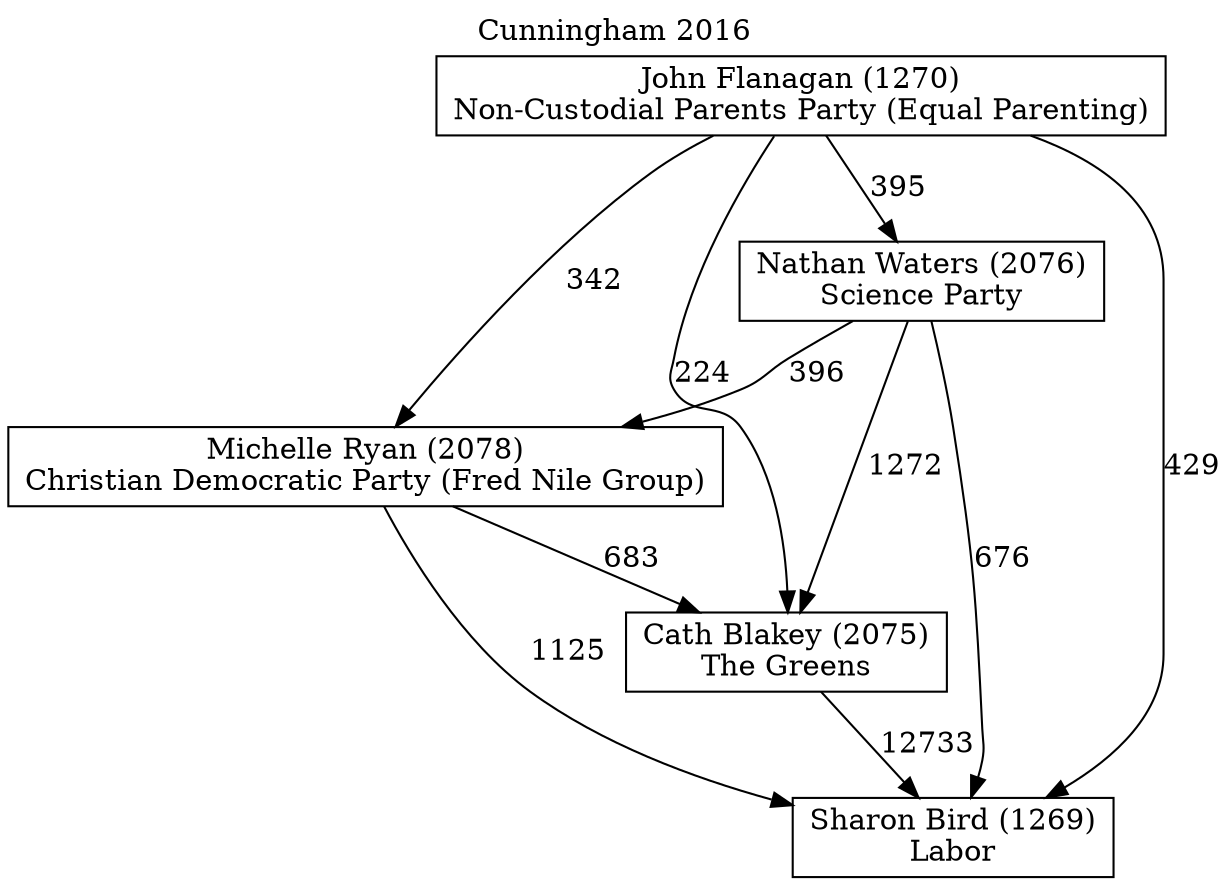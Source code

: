 // House preference flow
digraph "Sharon Bird (1269)_Cunningham_2016" {
	graph [label="Cunningham 2016" labelloc=t mclimit=10]
	node [shape=box]
	"Cath Blakey (2075)" [label="Cath Blakey (2075)
The Greens"]
	"Nathan Waters (2076)" [label="Nathan Waters (2076)
Science Party"]
	"John Flanagan (1270)" [label="John Flanagan (1270)
Non-Custodial Parents Party (Equal Parenting)"]
	"Michelle Ryan (2078)" [label="Michelle Ryan (2078)
Christian Democratic Party (Fred Nile Group)"]
	"Sharon Bird (1269)" [label="Sharon Bird (1269)
Labor"]
	"Michelle Ryan (2078)" -> "Sharon Bird (1269)" [label=1125]
	"Cath Blakey (2075)" -> "Sharon Bird (1269)" [label=12733]
	"John Flanagan (1270)" -> "Cath Blakey (2075)" [label=224]
	"Nathan Waters (2076)" -> "Sharon Bird (1269)" [label=676]
	"John Flanagan (1270)" -> "Nathan Waters (2076)" [label=395]
	"Nathan Waters (2076)" -> "Cath Blakey (2075)" [label=1272]
	"Michelle Ryan (2078)" -> "Cath Blakey (2075)" [label=683]
	"Nathan Waters (2076)" -> "Michelle Ryan (2078)" [label=396]
	"John Flanagan (1270)" -> "Michelle Ryan (2078)" [label=342]
	"John Flanagan (1270)" -> "Sharon Bird (1269)" [label=429]
}
